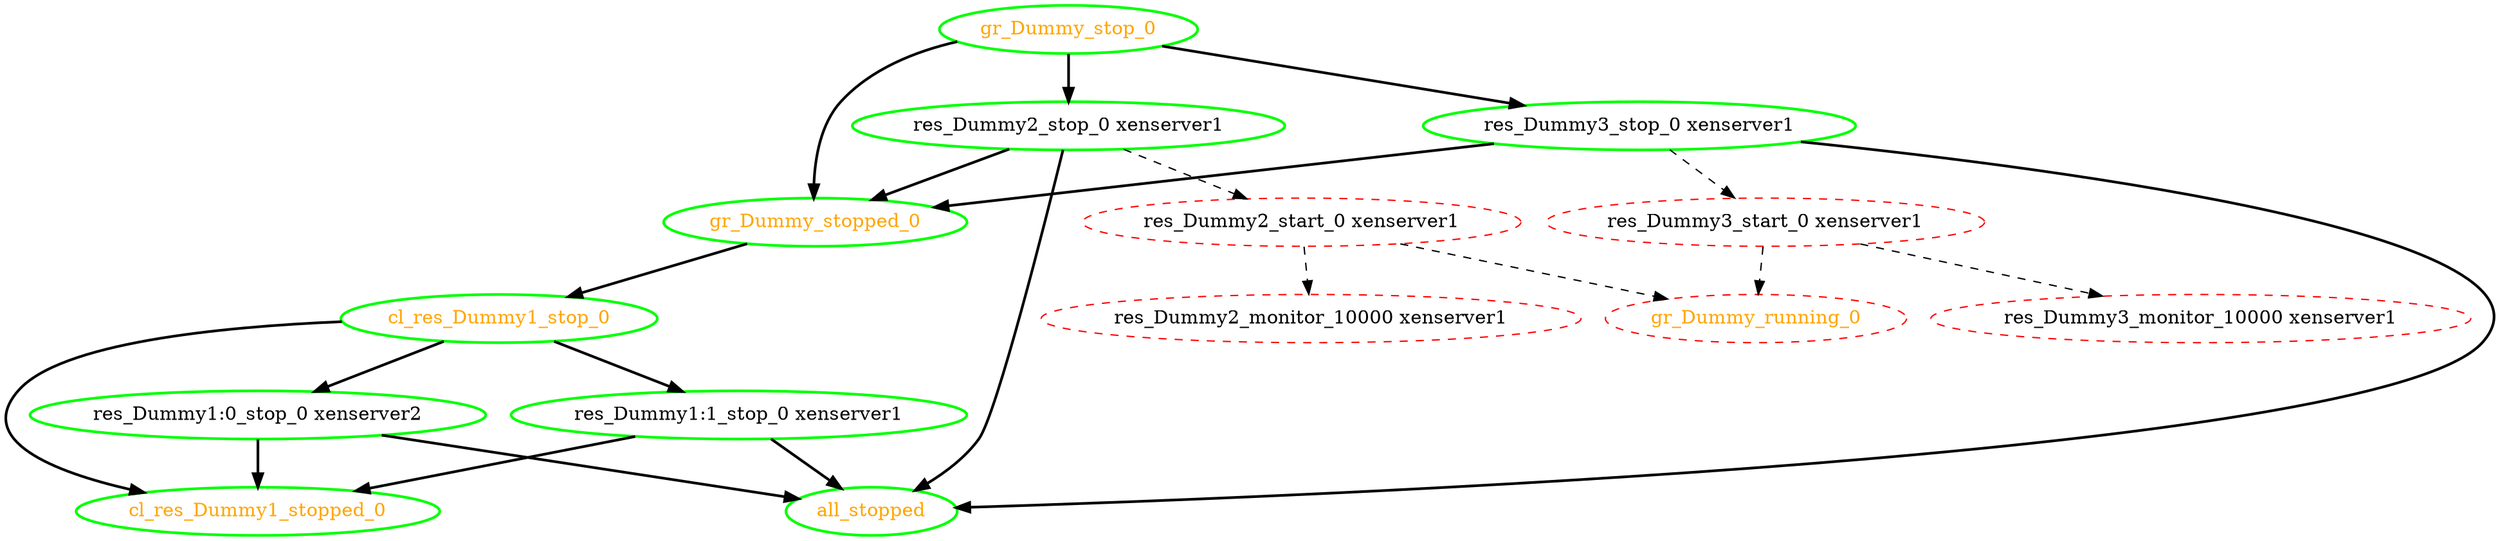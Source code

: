 digraph "g" {
"all_stopped" [ style=bold color="green" fontcolor="orange"  ]
"cl_res_Dummy1_stop_0" -> "cl_res_Dummy1_stopped_0" [ style = bold]
"cl_res_Dummy1_stop_0" -> "res_Dummy1:0_stop_0 xenserver2" [ style = bold]
"cl_res_Dummy1_stop_0" -> "res_Dummy1:1_stop_0 xenserver1" [ style = bold]
"cl_res_Dummy1_stop_0" [ style=bold color="green" fontcolor="orange"  ]
"cl_res_Dummy1_stopped_0" [ style=bold color="green" fontcolor="orange"  ]
"gr_Dummy_running_0" [ style=dashed color="red" fontcolor="orange"  ]
"gr_Dummy_stop_0" -> "gr_Dummy_stopped_0" [ style = bold]
"gr_Dummy_stop_0" -> "res_Dummy2_stop_0 xenserver1" [ style = bold]
"gr_Dummy_stop_0" -> "res_Dummy3_stop_0 xenserver1" [ style = bold]
"gr_Dummy_stop_0" [ style=bold color="green" fontcolor="orange"  ]
"gr_Dummy_stopped_0" -> "cl_res_Dummy1_stop_0" [ style = bold]
"gr_Dummy_stopped_0" [ style=bold color="green" fontcolor="orange"  ]
"res_Dummy1:0_stop_0 xenserver2" -> "all_stopped" [ style = bold]
"res_Dummy1:0_stop_0 xenserver2" -> "cl_res_Dummy1_stopped_0" [ style = bold]
"res_Dummy1:0_stop_0 xenserver2" [ style=bold color="green" fontcolor="black"  ]
"res_Dummy1:1_stop_0 xenserver1" -> "all_stopped" [ style = bold]
"res_Dummy1:1_stop_0 xenserver1" -> "cl_res_Dummy1_stopped_0" [ style = bold]
"res_Dummy1:1_stop_0 xenserver1" [ style=bold color="green" fontcolor="black"  ]
"res_Dummy2_monitor_10000 xenserver1" [ style=dashed color="red" fontcolor="black"  ]
"res_Dummy2_start_0 xenserver1" -> "gr_Dummy_running_0" [ style = dashed]
"res_Dummy2_start_0 xenserver1" -> "res_Dummy2_monitor_10000 xenserver1" [ style = dashed]
"res_Dummy2_start_0 xenserver1" [ style=dashed color="red" fontcolor="black"  ]
"res_Dummy2_stop_0 xenserver1" -> "all_stopped" [ style = bold]
"res_Dummy2_stop_0 xenserver1" -> "gr_Dummy_stopped_0" [ style = bold]
"res_Dummy2_stop_0 xenserver1" -> "res_Dummy2_start_0 xenserver1" [ style = dashed]
"res_Dummy2_stop_0 xenserver1" [ style=bold color="green" fontcolor="black"  ]
"res_Dummy3_monitor_10000 xenserver1" [ style=dashed color="red" fontcolor="black"  ]
"res_Dummy3_start_0 xenserver1" -> "gr_Dummy_running_0" [ style = dashed]
"res_Dummy3_start_0 xenserver1" -> "res_Dummy3_monitor_10000 xenserver1" [ style = dashed]
"res_Dummy3_start_0 xenserver1" [ style=dashed color="red" fontcolor="black"  ]
"res_Dummy3_stop_0 xenserver1" -> "all_stopped" [ style = bold]
"res_Dummy3_stop_0 xenserver1" -> "gr_Dummy_stopped_0" [ style = bold]
"res_Dummy3_stop_0 xenserver1" -> "res_Dummy3_start_0 xenserver1" [ style = dashed]
"res_Dummy3_stop_0 xenserver1" [ style=bold color="green" fontcolor="black"  ]
}
